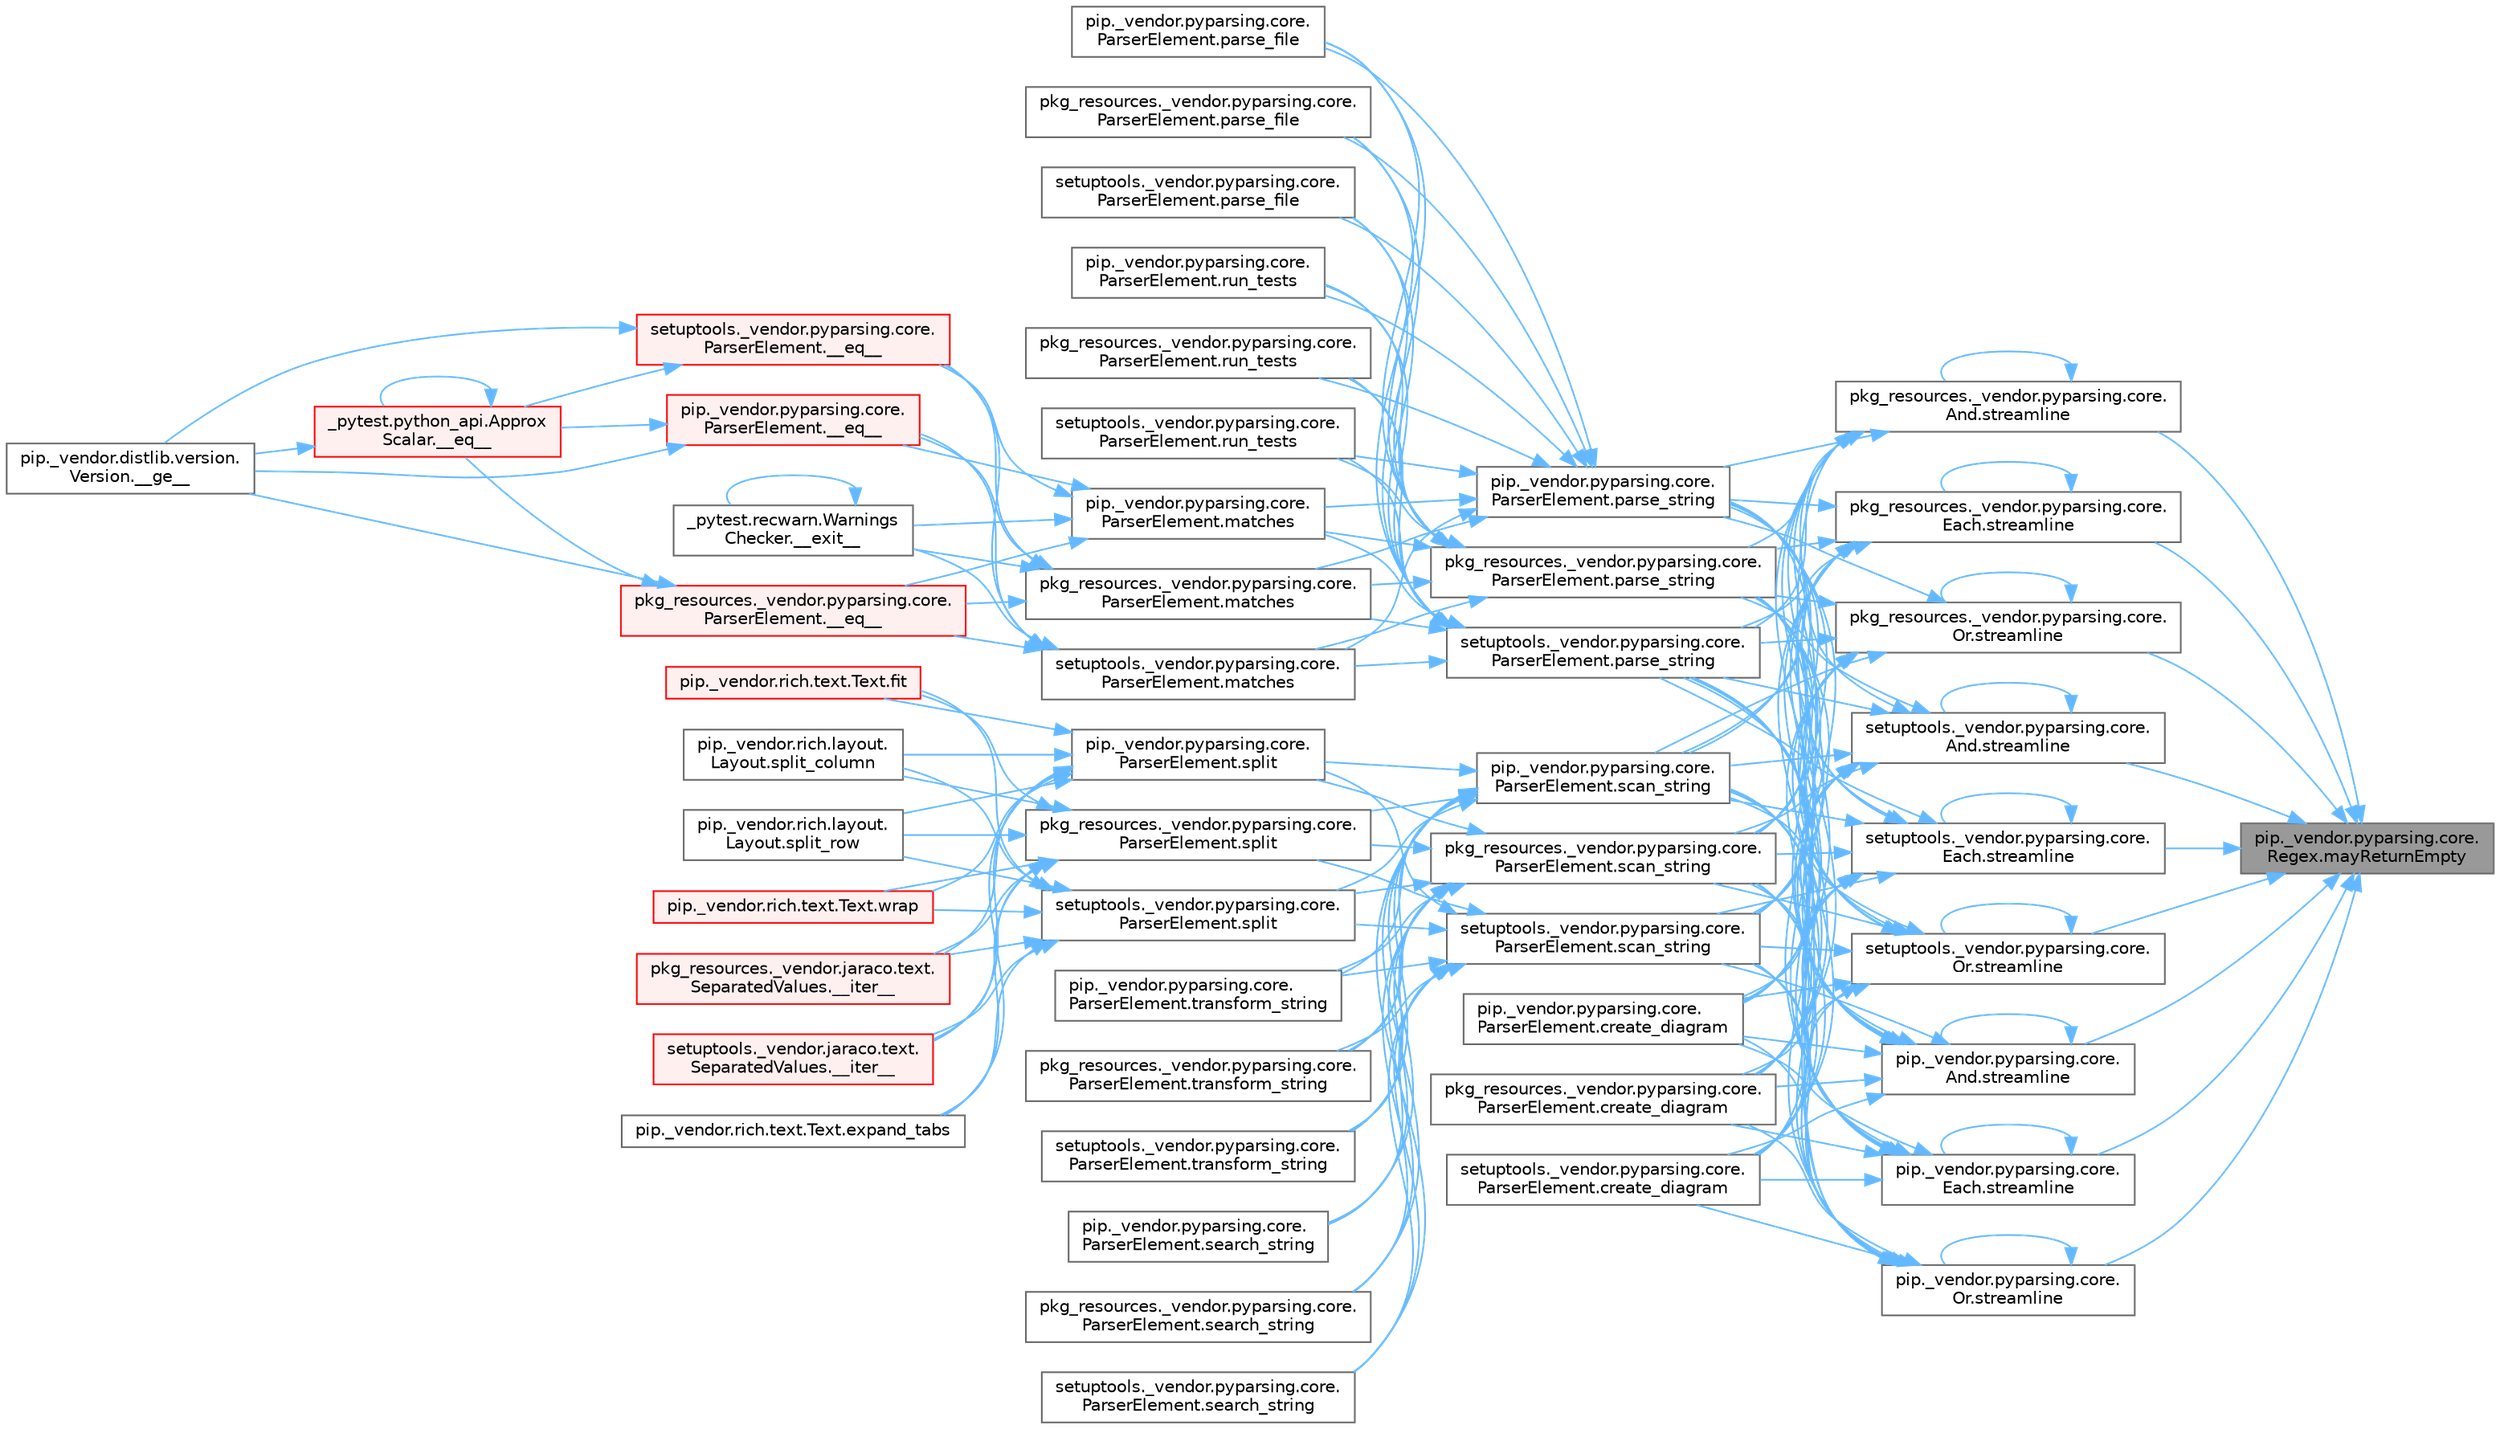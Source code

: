 digraph "pip._vendor.pyparsing.core.Regex.mayReturnEmpty"
{
 // LATEX_PDF_SIZE
  bgcolor="transparent";
  edge [fontname=Helvetica,fontsize=10,labelfontname=Helvetica,labelfontsize=10];
  node [fontname=Helvetica,fontsize=10,shape=box,height=0.2,width=0.4];
  rankdir="RL";
  Node1 [id="Node000001",label="pip._vendor.pyparsing.core.\lRegex.mayReturnEmpty",height=0.2,width=0.4,color="gray40", fillcolor="grey60", style="filled", fontcolor="black",tooltip=" "];
  Node1 -> Node2 [id="edge1_Node000001_Node000002",dir="back",color="steelblue1",style="solid",tooltip=" "];
  Node2 [id="Node000002",label="pip._vendor.pyparsing.core.\lAnd.streamline",height=0.2,width=0.4,color="grey40", fillcolor="white", style="filled",URL="$classpip_1_1__vendor_1_1pyparsing_1_1core_1_1_and.html#a7446a6e43ede488c85348e0bc684f01a",tooltip=" "];
  Node2 -> Node3 [id="edge2_Node000002_Node000003",dir="back",color="steelblue1",style="solid",tooltip=" "];
  Node3 [id="Node000003",label="pip._vendor.pyparsing.core.\lParserElement.create_diagram",height=0.2,width=0.4,color="grey40", fillcolor="white", style="filled",URL="$classpip_1_1__vendor_1_1pyparsing_1_1core_1_1_parser_element.html#a5bc732f7ee3b63328942b206ddb60680",tooltip=" "];
  Node2 -> Node4 [id="edge3_Node000002_Node000004",dir="back",color="steelblue1",style="solid",tooltip=" "];
  Node4 [id="Node000004",label="pkg_resources._vendor.pyparsing.core.\lParserElement.create_diagram",height=0.2,width=0.4,color="grey40", fillcolor="white", style="filled",URL="$classpkg__resources_1_1__vendor_1_1pyparsing_1_1core_1_1_parser_element.html#a66d8835d0b5eb2209b59040c180b73b0",tooltip=" "];
  Node2 -> Node5 [id="edge4_Node000002_Node000005",dir="back",color="steelblue1",style="solid",tooltip=" "];
  Node5 [id="Node000005",label="setuptools._vendor.pyparsing.core.\lParserElement.create_diagram",height=0.2,width=0.4,color="grey40", fillcolor="white", style="filled",URL="$classsetuptools_1_1__vendor_1_1pyparsing_1_1core_1_1_parser_element.html#ab7e3f532f6e7783243272292e1f604b3",tooltip=" "];
  Node2 -> Node6 [id="edge5_Node000002_Node000006",dir="back",color="steelblue1",style="solid",tooltip=" "];
  Node6 [id="Node000006",label="pip._vendor.pyparsing.core.\lParserElement.parse_string",height=0.2,width=0.4,color="grey40", fillcolor="white", style="filled",URL="$classpip_1_1__vendor_1_1pyparsing_1_1core_1_1_parser_element.html#ac17206f98799aeb9149ef0873423fb3d",tooltip=" "];
  Node6 -> Node7 [id="edge6_Node000006_Node000007",dir="back",color="steelblue1",style="solid",tooltip=" "];
  Node7 [id="Node000007",label="pip._vendor.pyparsing.core.\lParserElement.matches",height=0.2,width=0.4,color="grey40", fillcolor="white", style="filled",URL="$classpip_1_1__vendor_1_1pyparsing_1_1core_1_1_parser_element.html#a506dbc15b395eb36dc4f6cbc0fdf143a",tooltip=" "];
  Node7 -> Node8 [id="edge7_Node000007_Node000008",dir="back",color="steelblue1",style="solid",tooltip=" "];
  Node8 [id="Node000008",label="pip._vendor.pyparsing.core.\lParserElement.__eq__",height=0.2,width=0.4,color="red", fillcolor="#FFF0F0", style="filled",URL="$classpip_1_1__vendor_1_1pyparsing_1_1core_1_1_parser_element.html#a56ccd877aaaa23f3bf1adb7bcc0b46ec",tooltip=" "];
  Node8 -> Node9 [id="edge8_Node000008_Node000009",dir="back",color="steelblue1",style="solid",tooltip=" "];
  Node9 [id="Node000009",label="_pytest.python_api.Approx\lScalar.__eq__",height=0.2,width=0.4,color="red", fillcolor="#FFF0F0", style="filled",URL="$class__pytest_1_1python__api_1_1_approx_scalar.html#af4601ee4ca7409927f88c83ebfc3d923",tooltip=" "];
  Node9 -> Node9 [id="edge9_Node000009_Node000009",dir="back",color="steelblue1",style="solid",tooltip=" "];
  Node9 -> Node10 [id="edge10_Node000009_Node000010",dir="back",color="steelblue1",style="solid",tooltip=" "];
  Node10 [id="Node000010",label="pip._vendor.distlib.version.\lVersion.__ge__",height=0.2,width=0.4,color="grey40", fillcolor="white", style="filled",URL="$classpip_1_1__vendor_1_1distlib_1_1version_1_1_version.html#aa6b7b889cebc687ddb5ed9040d01b1ec",tooltip=" "];
  Node8 -> Node10 [id="edge11_Node000008_Node000010",dir="back",color="steelblue1",style="solid",tooltip=" "];
  Node7 -> Node17 [id="edge12_Node000007_Node000017",dir="back",color="steelblue1",style="solid",tooltip=" "];
  Node17 [id="Node000017",label="pkg_resources._vendor.pyparsing.core.\lParserElement.__eq__",height=0.2,width=0.4,color="red", fillcolor="#FFF0F0", style="filled",URL="$classpkg__resources_1_1__vendor_1_1pyparsing_1_1core_1_1_parser_element.html#a7a018d9eabb371a3a8cbeff784e873eb",tooltip=" "];
  Node17 -> Node9 [id="edge13_Node000017_Node000009",dir="back",color="steelblue1",style="solid",tooltip=" "];
  Node17 -> Node10 [id="edge14_Node000017_Node000010",dir="back",color="steelblue1",style="solid",tooltip=" "];
  Node7 -> Node18 [id="edge15_Node000007_Node000018",dir="back",color="steelblue1",style="solid",tooltip=" "];
  Node18 [id="Node000018",label="setuptools._vendor.pyparsing.core.\lParserElement.__eq__",height=0.2,width=0.4,color="red", fillcolor="#FFF0F0", style="filled",URL="$classsetuptools_1_1__vendor_1_1pyparsing_1_1core_1_1_parser_element.html#a2fba49725ed4d403a97bf0955a516d7a",tooltip=" "];
  Node18 -> Node9 [id="edge16_Node000018_Node000009",dir="back",color="steelblue1",style="solid",tooltip=" "];
  Node18 -> Node10 [id="edge17_Node000018_Node000010",dir="back",color="steelblue1",style="solid",tooltip=" "];
  Node7 -> Node19 [id="edge18_Node000007_Node000019",dir="back",color="steelblue1",style="solid",tooltip=" "];
  Node19 [id="Node000019",label="_pytest.recwarn.Warnings\lChecker.__exit__",height=0.2,width=0.4,color="grey40", fillcolor="white", style="filled",URL="$class__pytest_1_1recwarn_1_1_warnings_checker.html#adbd5f497538ea80f1d35b87e75c055a8",tooltip=" "];
  Node19 -> Node19 [id="edge19_Node000019_Node000019",dir="back",color="steelblue1",style="solid",tooltip=" "];
  Node6 -> Node20 [id="edge20_Node000006_Node000020",dir="back",color="steelblue1",style="solid",tooltip=" "];
  Node20 [id="Node000020",label="pkg_resources._vendor.pyparsing.core.\lParserElement.matches",height=0.2,width=0.4,color="grey40", fillcolor="white", style="filled",URL="$classpkg__resources_1_1__vendor_1_1pyparsing_1_1core_1_1_parser_element.html#a83b843cc10043a223825a7b6ee2bf3ed",tooltip=" "];
  Node20 -> Node8 [id="edge21_Node000020_Node000008",dir="back",color="steelblue1",style="solid",tooltip=" "];
  Node20 -> Node17 [id="edge22_Node000020_Node000017",dir="back",color="steelblue1",style="solid",tooltip=" "];
  Node20 -> Node18 [id="edge23_Node000020_Node000018",dir="back",color="steelblue1",style="solid",tooltip=" "];
  Node20 -> Node19 [id="edge24_Node000020_Node000019",dir="back",color="steelblue1",style="solid",tooltip=" "];
  Node6 -> Node21 [id="edge25_Node000006_Node000021",dir="back",color="steelblue1",style="solid",tooltip=" "];
  Node21 [id="Node000021",label="setuptools._vendor.pyparsing.core.\lParserElement.matches",height=0.2,width=0.4,color="grey40", fillcolor="white", style="filled",URL="$classsetuptools_1_1__vendor_1_1pyparsing_1_1core_1_1_parser_element.html#a340c5dbbc0054029fa245e398f694e14",tooltip=" "];
  Node21 -> Node8 [id="edge26_Node000021_Node000008",dir="back",color="steelblue1",style="solid",tooltip=" "];
  Node21 -> Node17 [id="edge27_Node000021_Node000017",dir="back",color="steelblue1",style="solid",tooltip=" "];
  Node21 -> Node18 [id="edge28_Node000021_Node000018",dir="back",color="steelblue1",style="solid",tooltip=" "];
  Node21 -> Node19 [id="edge29_Node000021_Node000019",dir="back",color="steelblue1",style="solid",tooltip=" "];
  Node6 -> Node22 [id="edge30_Node000006_Node000022",dir="back",color="steelblue1",style="solid",tooltip=" "];
  Node22 [id="Node000022",label="pip._vendor.pyparsing.core.\lParserElement.parse_file",height=0.2,width=0.4,color="grey40", fillcolor="white", style="filled",URL="$classpip_1_1__vendor_1_1pyparsing_1_1core_1_1_parser_element.html#a161e1fa167881e4e3fa9f26155612ed1",tooltip=" "];
  Node6 -> Node23 [id="edge31_Node000006_Node000023",dir="back",color="steelblue1",style="solid",tooltip=" "];
  Node23 [id="Node000023",label="pkg_resources._vendor.pyparsing.core.\lParserElement.parse_file",height=0.2,width=0.4,color="grey40", fillcolor="white", style="filled",URL="$classpkg__resources_1_1__vendor_1_1pyparsing_1_1core_1_1_parser_element.html#a4b7f81ada4824fcac02e6fae60e97154",tooltip=" "];
  Node6 -> Node24 [id="edge32_Node000006_Node000024",dir="back",color="steelblue1",style="solid",tooltip=" "];
  Node24 [id="Node000024",label="setuptools._vendor.pyparsing.core.\lParserElement.parse_file",height=0.2,width=0.4,color="grey40", fillcolor="white", style="filled",URL="$classsetuptools_1_1__vendor_1_1pyparsing_1_1core_1_1_parser_element.html#a8f9b8fccb7fc5a55bc10cb3ab46cf419",tooltip=" "];
  Node6 -> Node25 [id="edge33_Node000006_Node000025",dir="back",color="steelblue1",style="solid",tooltip=" "];
  Node25 [id="Node000025",label="pip._vendor.pyparsing.core.\lParserElement.run_tests",height=0.2,width=0.4,color="grey40", fillcolor="white", style="filled",URL="$classpip_1_1__vendor_1_1pyparsing_1_1core_1_1_parser_element.html#a35107e02c57a82575247354b2ffe5d63",tooltip=" "];
  Node6 -> Node26 [id="edge34_Node000006_Node000026",dir="back",color="steelblue1",style="solid",tooltip=" "];
  Node26 [id="Node000026",label="pkg_resources._vendor.pyparsing.core.\lParserElement.run_tests",height=0.2,width=0.4,color="grey40", fillcolor="white", style="filled",URL="$classpkg__resources_1_1__vendor_1_1pyparsing_1_1core_1_1_parser_element.html#a10e2c2c94b6bedd4a9bac706beb1f8e4",tooltip=" "];
  Node6 -> Node27 [id="edge35_Node000006_Node000027",dir="back",color="steelblue1",style="solid",tooltip=" "];
  Node27 [id="Node000027",label="setuptools._vendor.pyparsing.core.\lParserElement.run_tests",height=0.2,width=0.4,color="grey40", fillcolor="white", style="filled",URL="$classsetuptools_1_1__vendor_1_1pyparsing_1_1core_1_1_parser_element.html#a67d4875fb1c02837aae5bb1e763532ba",tooltip=" "];
  Node2 -> Node28 [id="edge36_Node000002_Node000028",dir="back",color="steelblue1",style="solid",tooltip=" "];
  Node28 [id="Node000028",label="pkg_resources._vendor.pyparsing.core.\lParserElement.parse_string",height=0.2,width=0.4,color="grey40", fillcolor="white", style="filled",URL="$classpkg__resources_1_1__vendor_1_1pyparsing_1_1core_1_1_parser_element.html#a8c3e947b9af4425a1b7f4c8db034a549",tooltip=" "];
  Node28 -> Node7 [id="edge37_Node000028_Node000007",dir="back",color="steelblue1",style="solid",tooltip=" "];
  Node28 -> Node20 [id="edge38_Node000028_Node000020",dir="back",color="steelblue1",style="solid",tooltip=" "];
  Node28 -> Node21 [id="edge39_Node000028_Node000021",dir="back",color="steelblue1",style="solid",tooltip=" "];
  Node28 -> Node22 [id="edge40_Node000028_Node000022",dir="back",color="steelblue1",style="solid",tooltip=" "];
  Node28 -> Node23 [id="edge41_Node000028_Node000023",dir="back",color="steelblue1",style="solid",tooltip=" "];
  Node28 -> Node24 [id="edge42_Node000028_Node000024",dir="back",color="steelblue1",style="solid",tooltip=" "];
  Node28 -> Node25 [id="edge43_Node000028_Node000025",dir="back",color="steelblue1",style="solid",tooltip=" "];
  Node28 -> Node26 [id="edge44_Node000028_Node000026",dir="back",color="steelblue1",style="solid",tooltip=" "];
  Node28 -> Node27 [id="edge45_Node000028_Node000027",dir="back",color="steelblue1",style="solid",tooltip=" "];
  Node2 -> Node29 [id="edge46_Node000002_Node000029",dir="back",color="steelblue1",style="solid",tooltip=" "];
  Node29 [id="Node000029",label="setuptools._vendor.pyparsing.core.\lParserElement.parse_string",height=0.2,width=0.4,color="grey40", fillcolor="white", style="filled",URL="$classsetuptools_1_1__vendor_1_1pyparsing_1_1core_1_1_parser_element.html#a4bceb4c6190dd0bd2ea4c6ef9e8fe6f9",tooltip=" "];
  Node29 -> Node7 [id="edge47_Node000029_Node000007",dir="back",color="steelblue1",style="solid",tooltip=" "];
  Node29 -> Node20 [id="edge48_Node000029_Node000020",dir="back",color="steelblue1",style="solid",tooltip=" "];
  Node29 -> Node21 [id="edge49_Node000029_Node000021",dir="back",color="steelblue1",style="solid",tooltip=" "];
  Node29 -> Node22 [id="edge50_Node000029_Node000022",dir="back",color="steelblue1",style="solid",tooltip=" "];
  Node29 -> Node23 [id="edge51_Node000029_Node000023",dir="back",color="steelblue1",style="solid",tooltip=" "];
  Node29 -> Node24 [id="edge52_Node000029_Node000024",dir="back",color="steelblue1",style="solid",tooltip=" "];
  Node29 -> Node25 [id="edge53_Node000029_Node000025",dir="back",color="steelblue1",style="solid",tooltip=" "];
  Node29 -> Node26 [id="edge54_Node000029_Node000026",dir="back",color="steelblue1",style="solid",tooltip=" "];
  Node29 -> Node27 [id="edge55_Node000029_Node000027",dir="back",color="steelblue1",style="solid",tooltip=" "];
  Node2 -> Node30 [id="edge56_Node000002_Node000030",dir="back",color="steelblue1",style="solid",tooltip=" "];
  Node30 [id="Node000030",label="pip._vendor.pyparsing.core.\lParserElement.scan_string",height=0.2,width=0.4,color="grey40", fillcolor="white", style="filled",URL="$classpip_1_1__vendor_1_1pyparsing_1_1core_1_1_parser_element.html#a0a066b31d55597f3b2ac426eab0ef7a8",tooltip=" "];
  Node30 -> Node31 [id="edge57_Node000030_Node000031",dir="back",color="steelblue1",style="solid",tooltip=" "];
  Node31 [id="Node000031",label="pip._vendor.pyparsing.core.\lParserElement.search_string",height=0.2,width=0.4,color="grey40", fillcolor="white", style="filled",URL="$classpip_1_1__vendor_1_1pyparsing_1_1core_1_1_parser_element.html#a5a83c9e97aad458cf36ecb2cbc451703",tooltip=" "];
  Node30 -> Node32 [id="edge58_Node000030_Node000032",dir="back",color="steelblue1",style="solid",tooltip=" "];
  Node32 [id="Node000032",label="pkg_resources._vendor.pyparsing.core.\lParserElement.search_string",height=0.2,width=0.4,color="grey40", fillcolor="white", style="filled",URL="$classpkg__resources_1_1__vendor_1_1pyparsing_1_1core_1_1_parser_element.html#a4b5b9d98014537f14aa58afb241fb421",tooltip=" "];
  Node30 -> Node33 [id="edge59_Node000030_Node000033",dir="back",color="steelblue1",style="solid",tooltip=" "];
  Node33 [id="Node000033",label="setuptools._vendor.pyparsing.core.\lParserElement.search_string",height=0.2,width=0.4,color="grey40", fillcolor="white", style="filled",URL="$classsetuptools_1_1__vendor_1_1pyparsing_1_1core_1_1_parser_element.html#afd39623fe4bffcc694a482c83b93fd06",tooltip=" "];
  Node30 -> Node34 [id="edge60_Node000030_Node000034",dir="back",color="steelblue1",style="solid",tooltip=" "];
  Node34 [id="Node000034",label="pip._vendor.pyparsing.core.\lParserElement.split",height=0.2,width=0.4,color="grey40", fillcolor="white", style="filled",URL="$classpip_1_1__vendor_1_1pyparsing_1_1core_1_1_parser_element.html#a4d8b15e96c35f49dd311c05519c05b48",tooltip=" "];
  Node34 -> Node35 [id="edge61_Node000034_Node000035",dir="back",color="steelblue1",style="solid",tooltip=" "];
  Node35 [id="Node000035",label="pkg_resources._vendor.jaraco.text.\lSeparatedValues.__iter__",height=0.2,width=0.4,color="red", fillcolor="#FFF0F0", style="filled",URL="$classpkg__resources_1_1__vendor_1_1jaraco_1_1text_1_1_separated_values.html#ae665618e2d60d71ccc38017f931e77c0",tooltip=" "];
  Node34 -> Node38 [id="edge62_Node000034_Node000038",dir="back",color="steelblue1",style="solid",tooltip=" "];
  Node38 [id="Node000038",label="setuptools._vendor.jaraco.text.\lSeparatedValues.__iter__",height=0.2,width=0.4,color="red", fillcolor="#FFF0F0", style="filled",URL="$classsetuptools_1_1__vendor_1_1jaraco_1_1text_1_1_separated_values.html#a386e671741e35885b3566fcdabc8d893",tooltip=" "];
  Node34 -> Node39 [id="edge63_Node000034_Node000039",dir="back",color="steelblue1",style="solid",tooltip=" "];
  Node39 [id="Node000039",label="pip._vendor.rich.text.Text.expand_tabs",height=0.2,width=0.4,color="grey40", fillcolor="white", style="filled",URL="$classpip_1_1__vendor_1_1rich_1_1text_1_1_text.html#ad9f65ecb5a2b9b55648d525a0a58c947",tooltip=" "];
  Node34 -> Node40 [id="edge64_Node000034_Node000040",dir="back",color="steelblue1",style="solid",tooltip=" "];
  Node40 [id="Node000040",label="pip._vendor.rich.text.Text.fit",height=0.2,width=0.4,color="red", fillcolor="#FFF0F0", style="filled",URL="$classpip_1_1__vendor_1_1rich_1_1text_1_1_text.html#a1adda7f6546fb3592d473f95d0ca17b2",tooltip=" "];
  Node34 -> Node42 [id="edge65_Node000034_Node000042",dir="back",color="steelblue1",style="solid",tooltip=" "];
  Node42 [id="Node000042",label="pip._vendor.rich.layout.\lLayout.split_column",height=0.2,width=0.4,color="grey40", fillcolor="white", style="filled",URL="$classpip_1_1__vendor_1_1rich_1_1layout_1_1_layout.html#a69f88aaf1450a946026f16620d205fa4",tooltip=" "];
  Node34 -> Node43 [id="edge66_Node000034_Node000043",dir="back",color="steelblue1",style="solid",tooltip=" "];
  Node43 [id="Node000043",label="pip._vendor.rich.layout.\lLayout.split_row",height=0.2,width=0.4,color="grey40", fillcolor="white", style="filled",URL="$classpip_1_1__vendor_1_1rich_1_1layout_1_1_layout.html#a53ef6123a224b46255a62eb4e02a506e",tooltip=" "];
  Node34 -> Node44 [id="edge67_Node000034_Node000044",dir="back",color="steelblue1",style="solid",tooltip=" "];
  Node44 [id="Node000044",label="pip._vendor.rich.text.Text.wrap",height=0.2,width=0.4,color="red", fillcolor="#FFF0F0", style="filled",URL="$classpip_1_1__vendor_1_1rich_1_1text_1_1_text.html#a1b5e03c8ff260ff99dd5cbf8ff675dd1",tooltip=" "];
  Node30 -> Node3204 [id="edge68_Node000030_Node003204",dir="back",color="steelblue1",style="solid",tooltip=" "];
  Node3204 [id="Node003204",label="pkg_resources._vendor.pyparsing.core.\lParserElement.split",height=0.2,width=0.4,color="grey40", fillcolor="white", style="filled",URL="$classpkg__resources_1_1__vendor_1_1pyparsing_1_1core_1_1_parser_element.html#a194801602eaab7fd2483d6a6ef7335b7",tooltip=" "];
  Node3204 -> Node35 [id="edge69_Node003204_Node000035",dir="back",color="steelblue1",style="solid",tooltip=" "];
  Node3204 -> Node38 [id="edge70_Node003204_Node000038",dir="back",color="steelblue1",style="solid",tooltip=" "];
  Node3204 -> Node39 [id="edge71_Node003204_Node000039",dir="back",color="steelblue1",style="solid",tooltip=" "];
  Node3204 -> Node40 [id="edge72_Node003204_Node000040",dir="back",color="steelblue1",style="solid",tooltip=" "];
  Node3204 -> Node42 [id="edge73_Node003204_Node000042",dir="back",color="steelblue1",style="solid",tooltip=" "];
  Node3204 -> Node43 [id="edge74_Node003204_Node000043",dir="back",color="steelblue1",style="solid",tooltip=" "];
  Node3204 -> Node44 [id="edge75_Node003204_Node000044",dir="back",color="steelblue1",style="solid",tooltip=" "];
  Node30 -> Node3205 [id="edge76_Node000030_Node003205",dir="back",color="steelblue1",style="solid",tooltip=" "];
  Node3205 [id="Node003205",label="setuptools._vendor.pyparsing.core.\lParserElement.split",height=0.2,width=0.4,color="grey40", fillcolor="white", style="filled",URL="$classsetuptools_1_1__vendor_1_1pyparsing_1_1core_1_1_parser_element.html#a851b91f91735a7984ff943924b8f5e53",tooltip=" "];
  Node3205 -> Node35 [id="edge77_Node003205_Node000035",dir="back",color="steelblue1",style="solid",tooltip=" "];
  Node3205 -> Node38 [id="edge78_Node003205_Node000038",dir="back",color="steelblue1",style="solid",tooltip=" "];
  Node3205 -> Node39 [id="edge79_Node003205_Node000039",dir="back",color="steelblue1",style="solid",tooltip=" "];
  Node3205 -> Node40 [id="edge80_Node003205_Node000040",dir="back",color="steelblue1",style="solid",tooltip=" "];
  Node3205 -> Node42 [id="edge81_Node003205_Node000042",dir="back",color="steelblue1",style="solid",tooltip=" "];
  Node3205 -> Node43 [id="edge82_Node003205_Node000043",dir="back",color="steelblue1",style="solid",tooltip=" "];
  Node3205 -> Node44 [id="edge83_Node003205_Node000044",dir="back",color="steelblue1",style="solid",tooltip=" "];
  Node30 -> Node3206 [id="edge84_Node000030_Node003206",dir="back",color="steelblue1",style="solid",tooltip=" "];
  Node3206 [id="Node003206",label="pip._vendor.pyparsing.core.\lParserElement.transform_string",height=0.2,width=0.4,color="grey40", fillcolor="white", style="filled",URL="$classpip_1_1__vendor_1_1pyparsing_1_1core_1_1_parser_element.html#a566e130123a0445b27338a6e3ec60f19",tooltip=" "];
  Node30 -> Node3207 [id="edge85_Node000030_Node003207",dir="back",color="steelblue1",style="solid",tooltip=" "];
  Node3207 [id="Node003207",label="pkg_resources._vendor.pyparsing.core.\lParserElement.transform_string",height=0.2,width=0.4,color="grey40", fillcolor="white", style="filled",URL="$classpkg__resources_1_1__vendor_1_1pyparsing_1_1core_1_1_parser_element.html#a71a727a6ccd055ebf3c32601140ed804",tooltip=" "];
  Node30 -> Node3208 [id="edge86_Node000030_Node003208",dir="back",color="steelblue1",style="solid",tooltip=" "];
  Node3208 [id="Node003208",label="setuptools._vendor.pyparsing.core.\lParserElement.transform_string",height=0.2,width=0.4,color="grey40", fillcolor="white", style="filled",URL="$classsetuptools_1_1__vendor_1_1pyparsing_1_1core_1_1_parser_element.html#a23d5d123f33508735ec8eefe96840071",tooltip=" "];
  Node2 -> Node3209 [id="edge87_Node000002_Node003209",dir="back",color="steelblue1",style="solid",tooltip=" "];
  Node3209 [id="Node003209",label="pkg_resources._vendor.pyparsing.core.\lParserElement.scan_string",height=0.2,width=0.4,color="grey40", fillcolor="white", style="filled",URL="$classpkg__resources_1_1__vendor_1_1pyparsing_1_1core_1_1_parser_element.html#a72c2c28e4b4d308fb917b19795da3b31",tooltip=" "];
  Node3209 -> Node31 [id="edge88_Node003209_Node000031",dir="back",color="steelblue1",style="solid",tooltip=" "];
  Node3209 -> Node32 [id="edge89_Node003209_Node000032",dir="back",color="steelblue1",style="solid",tooltip=" "];
  Node3209 -> Node33 [id="edge90_Node003209_Node000033",dir="back",color="steelblue1",style="solid",tooltip=" "];
  Node3209 -> Node34 [id="edge91_Node003209_Node000034",dir="back",color="steelblue1",style="solid",tooltip=" "];
  Node3209 -> Node3204 [id="edge92_Node003209_Node003204",dir="back",color="steelblue1",style="solid",tooltip=" "];
  Node3209 -> Node3205 [id="edge93_Node003209_Node003205",dir="back",color="steelblue1",style="solid",tooltip=" "];
  Node3209 -> Node3206 [id="edge94_Node003209_Node003206",dir="back",color="steelblue1",style="solid",tooltip=" "];
  Node3209 -> Node3207 [id="edge95_Node003209_Node003207",dir="back",color="steelblue1",style="solid",tooltip=" "];
  Node3209 -> Node3208 [id="edge96_Node003209_Node003208",dir="back",color="steelblue1",style="solid",tooltip=" "];
  Node2 -> Node3210 [id="edge97_Node000002_Node003210",dir="back",color="steelblue1",style="solid",tooltip=" "];
  Node3210 [id="Node003210",label="setuptools._vendor.pyparsing.core.\lParserElement.scan_string",height=0.2,width=0.4,color="grey40", fillcolor="white", style="filled",URL="$classsetuptools_1_1__vendor_1_1pyparsing_1_1core_1_1_parser_element.html#a1e2aa4fc1e0debef9f876b7e1ccbfb62",tooltip=" "];
  Node3210 -> Node31 [id="edge98_Node003210_Node000031",dir="back",color="steelblue1",style="solid",tooltip=" "];
  Node3210 -> Node32 [id="edge99_Node003210_Node000032",dir="back",color="steelblue1",style="solid",tooltip=" "];
  Node3210 -> Node33 [id="edge100_Node003210_Node000033",dir="back",color="steelblue1",style="solid",tooltip=" "];
  Node3210 -> Node34 [id="edge101_Node003210_Node000034",dir="back",color="steelblue1",style="solid",tooltip=" "];
  Node3210 -> Node3204 [id="edge102_Node003210_Node003204",dir="back",color="steelblue1",style="solid",tooltip=" "];
  Node3210 -> Node3205 [id="edge103_Node003210_Node003205",dir="back",color="steelblue1",style="solid",tooltip=" "];
  Node3210 -> Node3206 [id="edge104_Node003210_Node003206",dir="back",color="steelblue1",style="solid",tooltip=" "];
  Node3210 -> Node3207 [id="edge105_Node003210_Node003207",dir="back",color="steelblue1",style="solid",tooltip=" "];
  Node3210 -> Node3208 [id="edge106_Node003210_Node003208",dir="back",color="steelblue1",style="solid",tooltip=" "];
  Node2 -> Node2 [id="edge107_Node000002_Node000002",dir="back",color="steelblue1",style="solid",tooltip=" "];
  Node1 -> Node3211 [id="edge108_Node000001_Node003211",dir="back",color="steelblue1",style="solid",tooltip=" "];
  Node3211 [id="Node003211",label="pip._vendor.pyparsing.core.\lEach.streamline",height=0.2,width=0.4,color="grey40", fillcolor="white", style="filled",URL="$classpip_1_1__vendor_1_1pyparsing_1_1core_1_1_each.html#a96aa5153ac4224d3fb453b3bdd797ff1",tooltip=" "];
  Node3211 -> Node3 [id="edge109_Node003211_Node000003",dir="back",color="steelblue1",style="solid",tooltip=" "];
  Node3211 -> Node4 [id="edge110_Node003211_Node000004",dir="back",color="steelblue1",style="solid",tooltip=" "];
  Node3211 -> Node5 [id="edge111_Node003211_Node000005",dir="back",color="steelblue1",style="solid",tooltip=" "];
  Node3211 -> Node6 [id="edge112_Node003211_Node000006",dir="back",color="steelblue1",style="solid",tooltip=" "];
  Node3211 -> Node28 [id="edge113_Node003211_Node000028",dir="back",color="steelblue1",style="solid",tooltip=" "];
  Node3211 -> Node29 [id="edge114_Node003211_Node000029",dir="back",color="steelblue1",style="solid",tooltip=" "];
  Node3211 -> Node30 [id="edge115_Node003211_Node000030",dir="back",color="steelblue1",style="solid",tooltip=" "];
  Node3211 -> Node3209 [id="edge116_Node003211_Node003209",dir="back",color="steelblue1",style="solid",tooltip=" "];
  Node3211 -> Node3210 [id="edge117_Node003211_Node003210",dir="back",color="steelblue1",style="solid",tooltip=" "];
  Node3211 -> Node3211 [id="edge118_Node003211_Node003211",dir="back",color="steelblue1",style="solid",tooltip=" "];
  Node1 -> Node3212 [id="edge119_Node000001_Node003212",dir="back",color="steelblue1",style="solid",tooltip=" "];
  Node3212 [id="Node003212",label="pip._vendor.pyparsing.core.\lOr.streamline",height=0.2,width=0.4,color="grey40", fillcolor="white", style="filled",URL="$classpip_1_1__vendor_1_1pyparsing_1_1core_1_1_or.html#aaaf554dbc1aec5d9cddf31cd519f8a95",tooltip=" "];
  Node3212 -> Node3 [id="edge120_Node003212_Node000003",dir="back",color="steelblue1",style="solid",tooltip=" "];
  Node3212 -> Node4 [id="edge121_Node003212_Node000004",dir="back",color="steelblue1",style="solid",tooltip=" "];
  Node3212 -> Node5 [id="edge122_Node003212_Node000005",dir="back",color="steelblue1",style="solid",tooltip=" "];
  Node3212 -> Node6 [id="edge123_Node003212_Node000006",dir="back",color="steelblue1",style="solid",tooltip=" "];
  Node3212 -> Node28 [id="edge124_Node003212_Node000028",dir="back",color="steelblue1",style="solid",tooltip=" "];
  Node3212 -> Node29 [id="edge125_Node003212_Node000029",dir="back",color="steelblue1",style="solid",tooltip=" "];
  Node3212 -> Node30 [id="edge126_Node003212_Node000030",dir="back",color="steelblue1",style="solid",tooltip=" "];
  Node3212 -> Node3209 [id="edge127_Node003212_Node003209",dir="back",color="steelblue1",style="solid",tooltip=" "];
  Node3212 -> Node3210 [id="edge128_Node003212_Node003210",dir="back",color="steelblue1",style="solid",tooltip=" "];
  Node3212 -> Node3212 [id="edge129_Node003212_Node003212",dir="back",color="steelblue1",style="solid",tooltip=" "];
  Node1 -> Node3213 [id="edge130_Node000001_Node003213",dir="back",color="steelblue1",style="solid",tooltip=" "];
  Node3213 [id="Node003213",label="pkg_resources._vendor.pyparsing.core.\lAnd.streamline",height=0.2,width=0.4,color="grey40", fillcolor="white", style="filled",URL="$classpkg__resources_1_1__vendor_1_1pyparsing_1_1core_1_1_and.html#a961e2458f172f1d34fe94a756cdf9a0e",tooltip=" "];
  Node3213 -> Node3 [id="edge131_Node003213_Node000003",dir="back",color="steelblue1",style="solid",tooltip=" "];
  Node3213 -> Node4 [id="edge132_Node003213_Node000004",dir="back",color="steelblue1",style="solid",tooltip=" "];
  Node3213 -> Node5 [id="edge133_Node003213_Node000005",dir="back",color="steelblue1",style="solid",tooltip=" "];
  Node3213 -> Node6 [id="edge134_Node003213_Node000006",dir="back",color="steelblue1",style="solid",tooltip=" "];
  Node3213 -> Node28 [id="edge135_Node003213_Node000028",dir="back",color="steelblue1",style="solid",tooltip=" "];
  Node3213 -> Node29 [id="edge136_Node003213_Node000029",dir="back",color="steelblue1",style="solid",tooltip=" "];
  Node3213 -> Node30 [id="edge137_Node003213_Node000030",dir="back",color="steelblue1",style="solid",tooltip=" "];
  Node3213 -> Node3209 [id="edge138_Node003213_Node003209",dir="back",color="steelblue1",style="solid",tooltip=" "];
  Node3213 -> Node3210 [id="edge139_Node003213_Node003210",dir="back",color="steelblue1",style="solid",tooltip=" "];
  Node3213 -> Node3213 [id="edge140_Node003213_Node003213",dir="back",color="steelblue1",style="solid",tooltip=" "];
  Node1 -> Node3214 [id="edge141_Node000001_Node003214",dir="back",color="steelblue1",style="solid",tooltip=" "];
  Node3214 [id="Node003214",label="pkg_resources._vendor.pyparsing.core.\lEach.streamline",height=0.2,width=0.4,color="grey40", fillcolor="white", style="filled",URL="$classpkg__resources_1_1__vendor_1_1pyparsing_1_1core_1_1_each.html#af5805f767d634140e3c0c7e8bbe0c1f0",tooltip=" "];
  Node3214 -> Node3 [id="edge142_Node003214_Node000003",dir="back",color="steelblue1",style="solid",tooltip=" "];
  Node3214 -> Node4 [id="edge143_Node003214_Node000004",dir="back",color="steelblue1",style="solid",tooltip=" "];
  Node3214 -> Node5 [id="edge144_Node003214_Node000005",dir="back",color="steelblue1",style="solid",tooltip=" "];
  Node3214 -> Node6 [id="edge145_Node003214_Node000006",dir="back",color="steelblue1",style="solid",tooltip=" "];
  Node3214 -> Node28 [id="edge146_Node003214_Node000028",dir="back",color="steelblue1",style="solid",tooltip=" "];
  Node3214 -> Node29 [id="edge147_Node003214_Node000029",dir="back",color="steelblue1",style="solid",tooltip=" "];
  Node3214 -> Node30 [id="edge148_Node003214_Node000030",dir="back",color="steelblue1",style="solid",tooltip=" "];
  Node3214 -> Node3209 [id="edge149_Node003214_Node003209",dir="back",color="steelblue1",style="solid",tooltip=" "];
  Node3214 -> Node3210 [id="edge150_Node003214_Node003210",dir="back",color="steelblue1",style="solid",tooltip=" "];
  Node3214 -> Node3214 [id="edge151_Node003214_Node003214",dir="back",color="steelblue1",style="solid",tooltip=" "];
  Node1 -> Node3215 [id="edge152_Node000001_Node003215",dir="back",color="steelblue1",style="solid",tooltip=" "];
  Node3215 [id="Node003215",label="pkg_resources._vendor.pyparsing.core.\lOr.streamline",height=0.2,width=0.4,color="grey40", fillcolor="white", style="filled",URL="$classpkg__resources_1_1__vendor_1_1pyparsing_1_1core_1_1_or.html#a854639b74587124e16b98edd0607316c",tooltip=" "];
  Node3215 -> Node3 [id="edge153_Node003215_Node000003",dir="back",color="steelblue1",style="solid",tooltip=" "];
  Node3215 -> Node4 [id="edge154_Node003215_Node000004",dir="back",color="steelblue1",style="solid",tooltip=" "];
  Node3215 -> Node5 [id="edge155_Node003215_Node000005",dir="back",color="steelblue1",style="solid",tooltip=" "];
  Node3215 -> Node6 [id="edge156_Node003215_Node000006",dir="back",color="steelblue1",style="solid",tooltip=" "];
  Node3215 -> Node28 [id="edge157_Node003215_Node000028",dir="back",color="steelblue1",style="solid",tooltip=" "];
  Node3215 -> Node29 [id="edge158_Node003215_Node000029",dir="back",color="steelblue1",style="solid",tooltip=" "];
  Node3215 -> Node30 [id="edge159_Node003215_Node000030",dir="back",color="steelblue1",style="solid",tooltip=" "];
  Node3215 -> Node3209 [id="edge160_Node003215_Node003209",dir="back",color="steelblue1",style="solid",tooltip=" "];
  Node3215 -> Node3210 [id="edge161_Node003215_Node003210",dir="back",color="steelblue1",style="solid",tooltip=" "];
  Node3215 -> Node3215 [id="edge162_Node003215_Node003215",dir="back",color="steelblue1",style="solid",tooltip=" "];
  Node1 -> Node3216 [id="edge163_Node000001_Node003216",dir="back",color="steelblue1",style="solid",tooltip=" "];
  Node3216 [id="Node003216",label="setuptools._vendor.pyparsing.core.\lAnd.streamline",height=0.2,width=0.4,color="grey40", fillcolor="white", style="filled",URL="$classsetuptools_1_1__vendor_1_1pyparsing_1_1core_1_1_and.html#a994b65a179dc06dec0a35a9e661bbbcf",tooltip=" "];
  Node3216 -> Node3 [id="edge164_Node003216_Node000003",dir="back",color="steelblue1",style="solid",tooltip=" "];
  Node3216 -> Node4 [id="edge165_Node003216_Node000004",dir="back",color="steelblue1",style="solid",tooltip=" "];
  Node3216 -> Node5 [id="edge166_Node003216_Node000005",dir="back",color="steelblue1",style="solid",tooltip=" "];
  Node3216 -> Node6 [id="edge167_Node003216_Node000006",dir="back",color="steelblue1",style="solid",tooltip=" "];
  Node3216 -> Node28 [id="edge168_Node003216_Node000028",dir="back",color="steelblue1",style="solid",tooltip=" "];
  Node3216 -> Node29 [id="edge169_Node003216_Node000029",dir="back",color="steelblue1",style="solid",tooltip=" "];
  Node3216 -> Node30 [id="edge170_Node003216_Node000030",dir="back",color="steelblue1",style="solid",tooltip=" "];
  Node3216 -> Node3209 [id="edge171_Node003216_Node003209",dir="back",color="steelblue1",style="solid",tooltip=" "];
  Node3216 -> Node3210 [id="edge172_Node003216_Node003210",dir="back",color="steelblue1",style="solid",tooltip=" "];
  Node3216 -> Node3216 [id="edge173_Node003216_Node003216",dir="back",color="steelblue1",style="solid",tooltip=" "];
  Node1 -> Node3217 [id="edge174_Node000001_Node003217",dir="back",color="steelblue1",style="solid",tooltip=" "];
  Node3217 [id="Node003217",label="setuptools._vendor.pyparsing.core.\lEach.streamline",height=0.2,width=0.4,color="grey40", fillcolor="white", style="filled",URL="$classsetuptools_1_1__vendor_1_1pyparsing_1_1core_1_1_each.html#a1bab1a878298d884782c2dcea9b7b2ff",tooltip=" "];
  Node3217 -> Node3 [id="edge175_Node003217_Node000003",dir="back",color="steelblue1",style="solid",tooltip=" "];
  Node3217 -> Node4 [id="edge176_Node003217_Node000004",dir="back",color="steelblue1",style="solid",tooltip=" "];
  Node3217 -> Node5 [id="edge177_Node003217_Node000005",dir="back",color="steelblue1",style="solid",tooltip=" "];
  Node3217 -> Node6 [id="edge178_Node003217_Node000006",dir="back",color="steelblue1",style="solid",tooltip=" "];
  Node3217 -> Node28 [id="edge179_Node003217_Node000028",dir="back",color="steelblue1",style="solid",tooltip=" "];
  Node3217 -> Node29 [id="edge180_Node003217_Node000029",dir="back",color="steelblue1",style="solid",tooltip=" "];
  Node3217 -> Node30 [id="edge181_Node003217_Node000030",dir="back",color="steelblue1",style="solid",tooltip=" "];
  Node3217 -> Node3209 [id="edge182_Node003217_Node003209",dir="back",color="steelblue1",style="solid",tooltip=" "];
  Node3217 -> Node3210 [id="edge183_Node003217_Node003210",dir="back",color="steelblue1",style="solid",tooltip=" "];
  Node3217 -> Node3217 [id="edge184_Node003217_Node003217",dir="back",color="steelblue1",style="solid",tooltip=" "];
  Node1 -> Node3218 [id="edge185_Node000001_Node003218",dir="back",color="steelblue1",style="solid",tooltip=" "];
  Node3218 [id="Node003218",label="setuptools._vendor.pyparsing.core.\lOr.streamline",height=0.2,width=0.4,color="grey40", fillcolor="white", style="filled",URL="$classsetuptools_1_1__vendor_1_1pyparsing_1_1core_1_1_or.html#aeab055b0277cb2c7035b849cfc773127",tooltip=" "];
  Node3218 -> Node3 [id="edge186_Node003218_Node000003",dir="back",color="steelblue1",style="solid",tooltip=" "];
  Node3218 -> Node4 [id="edge187_Node003218_Node000004",dir="back",color="steelblue1",style="solid",tooltip=" "];
  Node3218 -> Node5 [id="edge188_Node003218_Node000005",dir="back",color="steelblue1",style="solid",tooltip=" "];
  Node3218 -> Node6 [id="edge189_Node003218_Node000006",dir="back",color="steelblue1",style="solid",tooltip=" "];
  Node3218 -> Node28 [id="edge190_Node003218_Node000028",dir="back",color="steelblue1",style="solid",tooltip=" "];
  Node3218 -> Node29 [id="edge191_Node003218_Node000029",dir="back",color="steelblue1",style="solid",tooltip=" "];
  Node3218 -> Node30 [id="edge192_Node003218_Node000030",dir="back",color="steelblue1",style="solid",tooltip=" "];
  Node3218 -> Node3209 [id="edge193_Node003218_Node003209",dir="back",color="steelblue1",style="solid",tooltip=" "];
  Node3218 -> Node3210 [id="edge194_Node003218_Node003210",dir="back",color="steelblue1",style="solid",tooltip=" "];
  Node3218 -> Node3218 [id="edge195_Node003218_Node003218",dir="back",color="steelblue1",style="solid",tooltip=" "];
}

